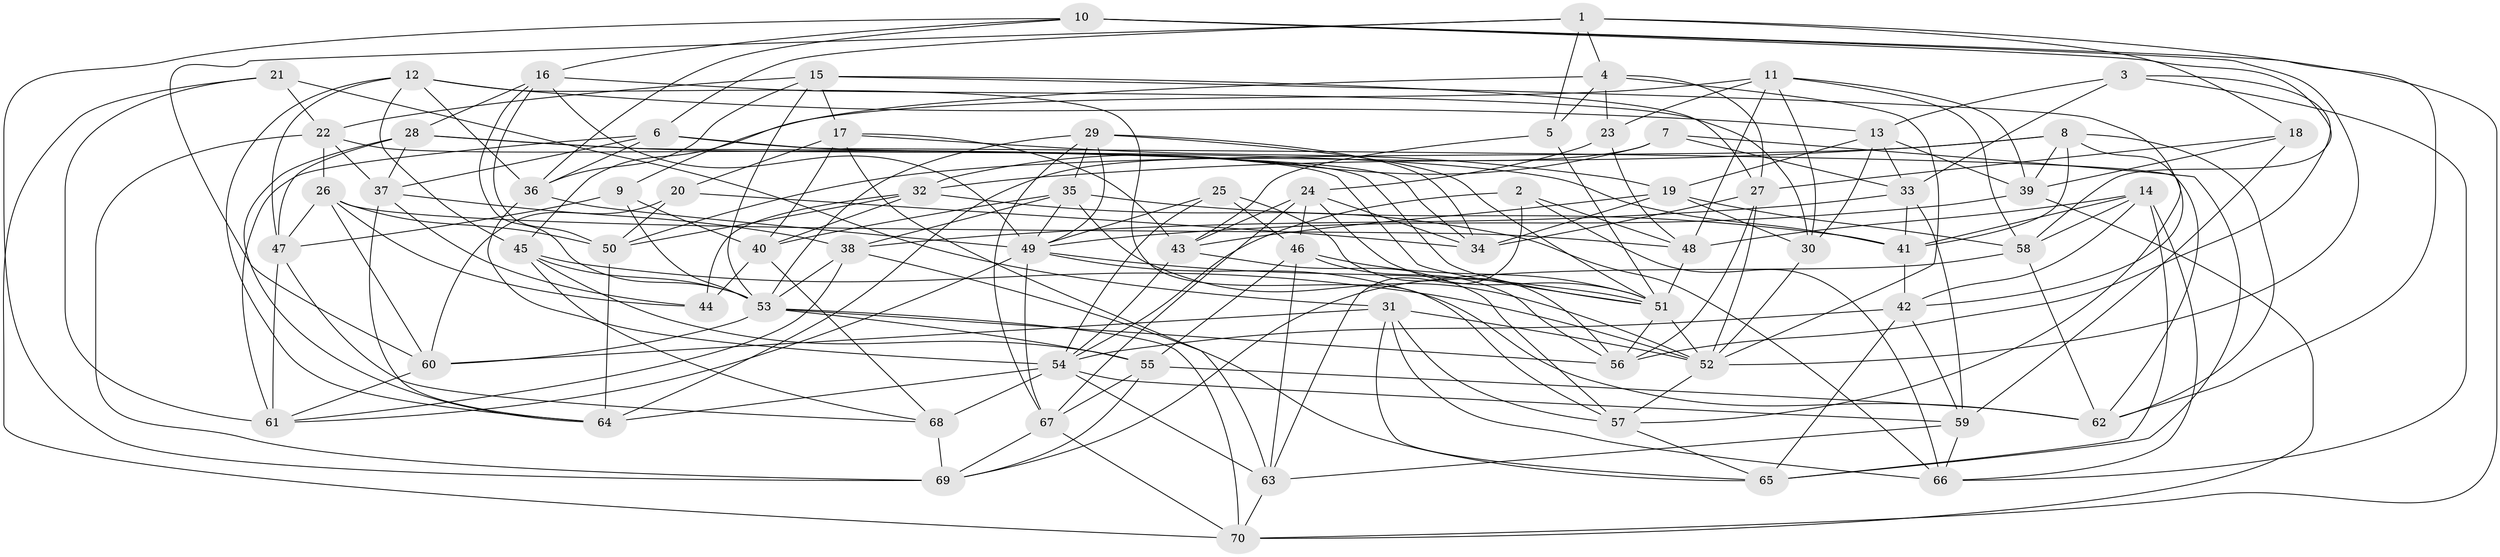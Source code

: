 // original degree distribution, {4: 1.0}
// Generated by graph-tools (version 1.1) at 2025/50/03/09/25 03:50:51]
// undirected, 70 vertices, 207 edges
graph export_dot {
graph [start="1"]
  node [color=gray90,style=filled];
  1;
  2;
  3;
  4;
  5;
  6;
  7;
  8;
  9;
  10;
  11;
  12;
  13;
  14;
  15;
  16;
  17;
  18;
  19;
  20;
  21;
  22;
  23;
  24;
  25;
  26;
  27;
  28;
  29;
  30;
  31;
  32;
  33;
  34;
  35;
  36;
  37;
  38;
  39;
  40;
  41;
  42;
  43;
  44;
  45;
  46;
  47;
  48;
  49;
  50;
  51;
  52;
  53;
  54;
  55;
  56;
  57;
  58;
  59;
  60;
  61;
  62;
  63;
  64;
  65;
  66;
  67;
  68;
  69;
  70;
  1 -- 4 [weight=1.0];
  1 -- 5 [weight=1.0];
  1 -- 6 [weight=1.0];
  1 -- 18 [weight=1.0];
  1 -- 60 [weight=1.0];
  1 -- 70 [weight=1.0];
  2 -- 48 [weight=1.0];
  2 -- 54 [weight=1.0];
  2 -- 63 [weight=1.0];
  2 -- 66 [weight=1.0];
  3 -- 13 [weight=1.0];
  3 -- 33 [weight=1.0];
  3 -- 56 [weight=1.0];
  3 -- 66 [weight=1.0];
  4 -- 5 [weight=1.0];
  4 -- 9 [weight=1.0];
  4 -- 23 [weight=1.0];
  4 -- 27 [weight=1.0];
  4 -- 52 [weight=1.0];
  5 -- 43 [weight=1.0];
  5 -- 51 [weight=1.0];
  6 -- 34 [weight=1.0];
  6 -- 36 [weight=1.0];
  6 -- 37 [weight=1.0];
  6 -- 61 [weight=1.0];
  6 -- 62 [weight=1.0];
  7 -- 32 [weight=1.0];
  7 -- 33 [weight=1.0];
  7 -- 64 [weight=1.0];
  7 -- 65 [weight=1.0];
  8 -- 32 [weight=1.0];
  8 -- 39 [weight=1.0];
  8 -- 41 [weight=1.0];
  8 -- 50 [weight=1.0];
  8 -- 57 [weight=1.0];
  8 -- 62 [weight=1.0];
  9 -- 40 [weight=1.0];
  9 -- 47 [weight=1.0];
  9 -- 53 [weight=1.0];
  10 -- 16 [weight=1.0];
  10 -- 36 [weight=1.0];
  10 -- 52 [weight=1.0];
  10 -- 58 [weight=1.0];
  10 -- 62 [weight=1.0];
  10 -- 69 [weight=1.0];
  11 -- 23 [weight=1.0];
  11 -- 30 [weight=1.0];
  11 -- 39 [weight=1.0];
  11 -- 45 [weight=1.0];
  11 -- 48 [weight=1.0];
  11 -- 58 [weight=1.0];
  12 -- 13 [weight=1.0];
  12 -- 36 [weight=1.0];
  12 -- 45 [weight=1.0];
  12 -- 47 [weight=1.0];
  12 -- 57 [weight=1.0];
  12 -- 64 [weight=1.0];
  13 -- 19 [weight=1.0];
  13 -- 30 [weight=1.0];
  13 -- 33 [weight=1.0];
  13 -- 39 [weight=1.0];
  14 -- 41 [weight=1.0];
  14 -- 42 [weight=1.0];
  14 -- 48 [weight=1.0];
  14 -- 58 [weight=1.0];
  14 -- 65 [weight=1.0];
  14 -- 66 [weight=1.0];
  15 -- 17 [weight=1.0];
  15 -- 22 [weight=1.0];
  15 -- 27 [weight=1.0];
  15 -- 36 [weight=1.0];
  15 -- 42 [weight=1.0];
  15 -- 53 [weight=1.0];
  16 -- 28 [weight=1.0];
  16 -- 30 [weight=1.0];
  16 -- 49 [weight=1.0];
  16 -- 50 [weight=1.0];
  16 -- 53 [weight=1.0];
  17 -- 19 [weight=1.0];
  17 -- 20 [weight=1.0];
  17 -- 40 [weight=1.0];
  17 -- 43 [weight=1.0];
  17 -- 63 [weight=1.0];
  18 -- 27 [weight=1.0];
  18 -- 39 [weight=1.0];
  18 -- 59 [weight=1.0];
  19 -- 30 [weight=1.0];
  19 -- 34 [weight=1.0];
  19 -- 43 [weight=1.0];
  19 -- 58 [weight=1.0];
  20 -- 34 [weight=1.0];
  20 -- 50 [weight=1.0];
  20 -- 60 [weight=1.0];
  21 -- 22 [weight=1.0];
  21 -- 31 [weight=1.0];
  21 -- 61 [weight=1.0];
  21 -- 70 [weight=1.0];
  22 -- 26 [weight=1.0];
  22 -- 37 [weight=1.0];
  22 -- 51 [weight=1.0];
  22 -- 69 [weight=1.0];
  23 -- 24 [weight=1.0];
  23 -- 48 [weight=1.0];
  24 -- 34 [weight=1.0];
  24 -- 43 [weight=1.0];
  24 -- 46 [weight=1.0];
  24 -- 51 [weight=1.0];
  24 -- 67 [weight=1.0];
  25 -- 46 [weight=1.0];
  25 -- 49 [weight=1.0];
  25 -- 54 [weight=1.0];
  25 -- 56 [weight=1.0];
  26 -- 44 [weight=1.0];
  26 -- 47 [weight=1.0];
  26 -- 48 [weight=1.0];
  26 -- 50 [weight=1.0];
  26 -- 60 [weight=1.0];
  27 -- 34 [weight=1.0];
  27 -- 52 [weight=1.0];
  27 -- 56 [weight=1.0];
  28 -- 37 [weight=1.0];
  28 -- 41 [weight=1.0];
  28 -- 47 [weight=1.0];
  28 -- 51 [weight=1.0];
  28 -- 64 [weight=1.0];
  29 -- 34 [weight=1.0];
  29 -- 35 [weight=1.0];
  29 -- 49 [weight=1.0];
  29 -- 51 [weight=1.0];
  29 -- 53 [weight=1.0];
  29 -- 67 [weight=1.0];
  30 -- 52 [weight=2.0];
  31 -- 52 [weight=1.0];
  31 -- 57 [weight=1.0];
  31 -- 60 [weight=1.0];
  31 -- 65 [weight=1.0];
  31 -- 66 [weight=1.0];
  32 -- 40 [weight=1.0];
  32 -- 44 [weight=1.0];
  32 -- 50 [weight=1.0];
  32 -- 66 [weight=1.0];
  33 -- 38 [weight=1.0];
  33 -- 41 [weight=1.0];
  33 -- 59 [weight=1.0];
  35 -- 38 [weight=1.0];
  35 -- 40 [weight=1.0];
  35 -- 41 [weight=1.0];
  35 -- 49 [weight=1.0];
  35 -- 52 [weight=1.0];
  36 -- 49 [weight=1.0];
  36 -- 54 [weight=1.0];
  37 -- 38 [weight=1.0];
  37 -- 44 [weight=1.0];
  37 -- 64 [weight=1.0];
  38 -- 53 [weight=1.0];
  38 -- 61 [weight=1.0];
  38 -- 65 [weight=1.0];
  39 -- 49 [weight=1.0];
  39 -- 70 [weight=1.0];
  40 -- 44 [weight=1.0];
  40 -- 68 [weight=1.0];
  41 -- 42 [weight=1.0];
  42 -- 54 [weight=1.0];
  42 -- 59 [weight=1.0];
  42 -- 65 [weight=1.0];
  43 -- 54 [weight=1.0];
  43 -- 57 [weight=1.0];
  45 -- 52 [weight=1.0];
  45 -- 53 [weight=1.0];
  45 -- 55 [weight=1.0];
  45 -- 68 [weight=1.0];
  46 -- 51 [weight=1.0];
  46 -- 55 [weight=1.0];
  46 -- 56 [weight=1.0];
  46 -- 63 [weight=1.0];
  47 -- 61 [weight=1.0];
  47 -- 68 [weight=1.0];
  48 -- 51 [weight=1.0];
  49 -- 51 [weight=1.0];
  49 -- 61 [weight=1.0];
  49 -- 62 [weight=1.0];
  49 -- 67 [weight=1.0];
  50 -- 64 [weight=1.0];
  51 -- 52 [weight=1.0];
  51 -- 56 [weight=1.0];
  52 -- 57 [weight=1.0];
  53 -- 55 [weight=1.0];
  53 -- 56 [weight=1.0];
  53 -- 60 [weight=1.0];
  53 -- 70 [weight=1.0];
  54 -- 59 [weight=1.0];
  54 -- 63 [weight=1.0];
  54 -- 64 [weight=1.0];
  54 -- 68 [weight=2.0];
  55 -- 62 [weight=1.0];
  55 -- 67 [weight=1.0];
  55 -- 69 [weight=1.0];
  57 -- 65 [weight=1.0];
  58 -- 62 [weight=1.0];
  58 -- 69 [weight=1.0];
  59 -- 63 [weight=1.0];
  59 -- 66 [weight=1.0];
  60 -- 61 [weight=1.0];
  63 -- 70 [weight=1.0];
  67 -- 69 [weight=1.0];
  67 -- 70 [weight=1.0];
  68 -- 69 [weight=1.0];
}
